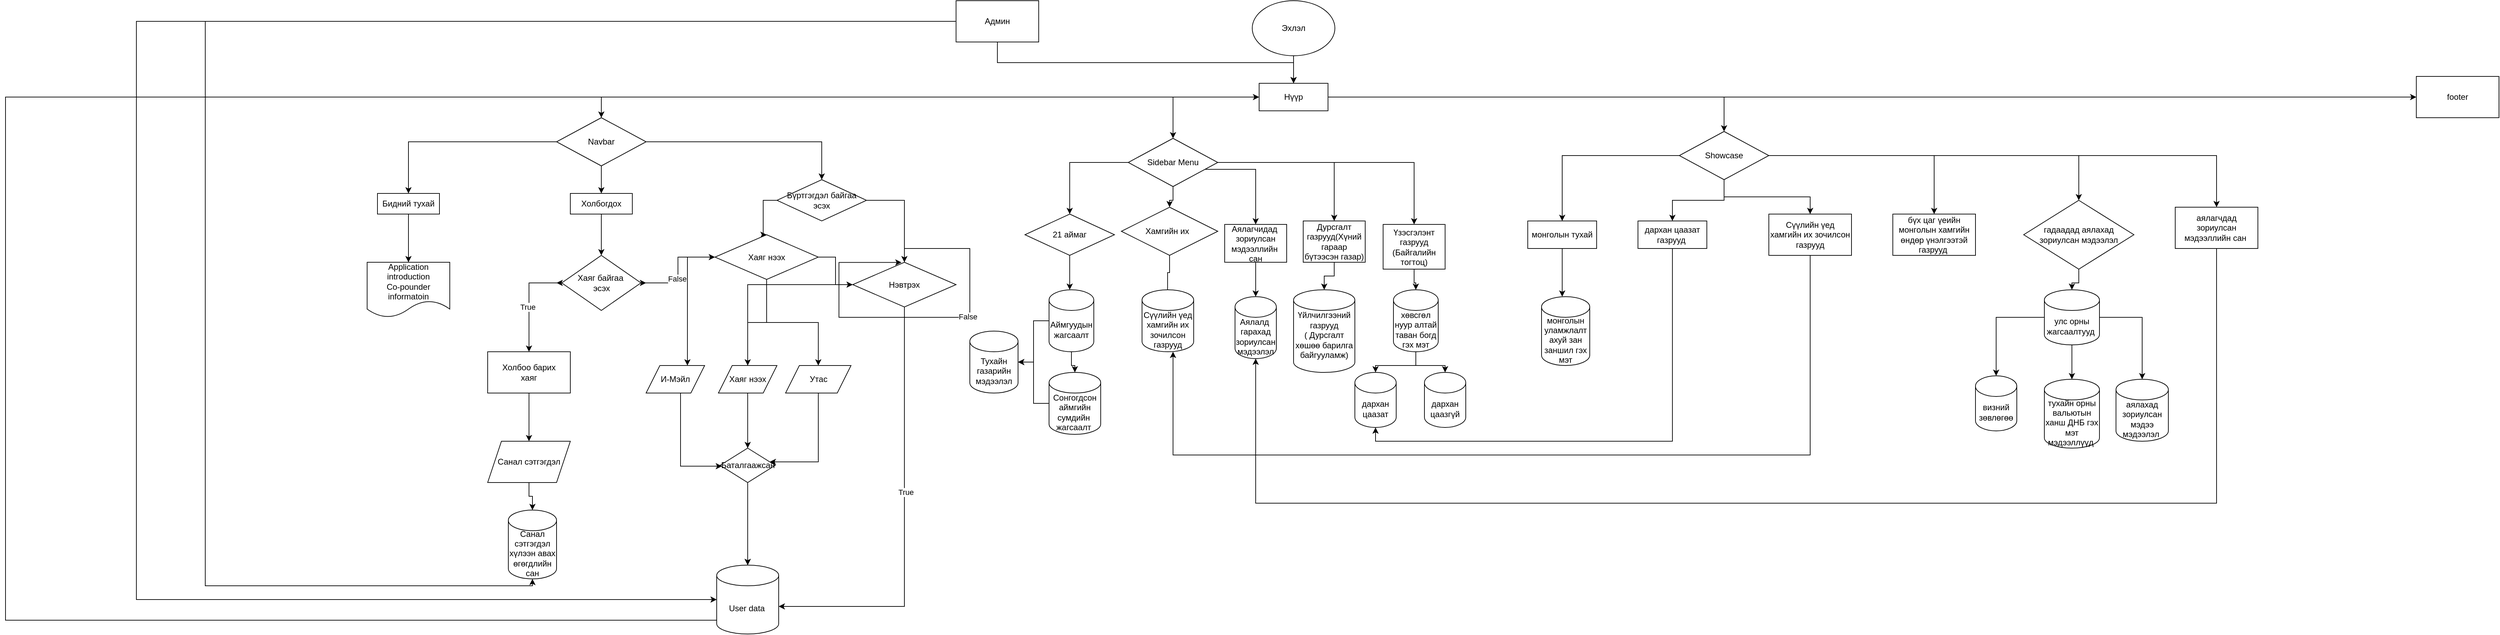 <mxfile version="21.2.9" type="github">
  <diagram id="C5RBs43oDa-KdzZeNtuy" name="Page-1">
    <mxGraphModel dx="7390" dy="3076" grid="1" gridSize="10" guides="1" tooltips="1" connect="1" arrows="1" fold="1" page="1" pageScale="1" pageWidth="827" pageHeight="1169" math="0" shadow="0">
      <root>
        <mxCell id="WIyWlLk6GJQsqaUBKTNV-0" />
        <mxCell id="WIyWlLk6GJQsqaUBKTNV-1" parent="WIyWlLk6GJQsqaUBKTNV-0" />
        <mxCell id="HExbxud2L75M18XRyW7S-3" style="edgeStyle=orthogonalEdgeStyle;rounded=0;orthogonalLoop=1;jettySize=auto;html=1;" edge="1" parent="WIyWlLk6GJQsqaUBKTNV-1" source="HExbxud2L75M18XRyW7S-0">
          <mxGeometry relative="1" as="geometry">
            <mxPoint x="400" y="120" as="targetPoint" />
          </mxGeometry>
        </mxCell>
        <mxCell id="HExbxud2L75M18XRyW7S-0" value="Эхлэл" style="ellipse;whiteSpace=wrap;html=1;" vertex="1" parent="WIyWlLk6GJQsqaUBKTNV-1">
          <mxGeometry x="340" width="120" height="80" as="geometry" />
        </mxCell>
        <mxCell id="HExbxud2L75M18XRyW7S-30" style="edgeStyle=orthogonalEdgeStyle;rounded=0;orthogonalLoop=1;jettySize=auto;html=1;" edge="1" parent="WIyWlLk6GJQsqaUBKTNV-1" source="HExbxud2L75M18XRyW7S-5" target="HExbxud2L75M18XRyW7S-14">
          <mxGeometry relative="1" as="geometry" />
        </mxCell>
        <mxCell id="HExbxud2L75M18XRyW7S-90" style="edgeStyle=orthogonalEdgeStyle;rounded=0;orthogonalLoop=1;jettySize=auto;html=1;" edge="1" parent="WIyWlLk6GJQsqaUBKTNV-1" source="HExbxud2L75M18XRyW7S-5" target="HExbxud2L75M18XRyW7S-36">
          <mxGeometry relative="1" as="geometry" />
        </mxCell>
        <mxCell id="HExbxud2L75M18XRyW7S-92" style="edgeStyle=orthogonalEdgeStyle;rounded=0;orthogonalLoop=1;jettySize=auto;html=1;" edge="1" parent="WIyWlLk6GJQsqaUBKTNV-1" source="HExbxud2L75M18XRyW7S-5" target="HExbxud2L75M18XRyW7S-91">
          <mxGeometry relative="1" as="geometry" />
        </mxCell>
        <mxCell id="HExbxud2L75M18XRyW7S-155" style="edgeStyle=orthogonalEdgeStyle;rounded=0;orthogonalLoop=1;jettySize=auto;html=1;" edge="1" parent="WIyWlLk6GJQsqaUBKTNV-1" source="HExbxud2L75M18XRyW7S-5" target="HExbxud2L75M18XRyW7S-154">
          <mxGeometry relative="1" as="geometry" />
        </mxCell>
        <mxCell id="HExbxud2L75M18XRyW7S-5" value="Нүүр" style="rounded=0;whiteSpace=wrap;html=1;" vertex="1" parent="WIyWlLk6GJQsqaUBKTNV-1">
          <mxGeometry x="350" y="120" width="100" height="40" as="geometry" />
        </mxCell>
        <mxCell id="HExbxud2L75M18XRyW7S-28" style="edgeStyle=orthogonalEdgeStyle;rounded=0;orthogonalLoop=1;jettySize=auto;html=1;entryX=0.5;entryY=0;entryDx=0;entryDy=0;" edge="1" parent="WIyWlLk6GJQsqaUBKTNV-1" source="HExbxud2L75M18XRyW7S-14" target="HExbxud2L75M18XRyW7S-16">
          <mxGeometry relative="1" as="geometry" />
        </mxCell>
        <mxCell id="HExbxud2L75M18XRyW7S-29" style="edgeStyle=orthogonalEdgeStyle;rounded=0;orthogonalLoop=1;jettySize=auto;html=1;entryX=0.5;entryY=0;entryDx=0;entryDy=0;" edge="1" parent="WIyWlLk6GJQsqaUBKTNV-1" source="HExbxud2L75M18XRyW7S-14" target="HExbxud2L75M18XRyW7S-18">
          <mxGeometry relative="1" as="geometry">
            <Array as="points">
              <mxPoint x="-605" y="260" />
              <mxPoint x="-605" y="260" />
            </Array>
          </mxGeometry>
        </mxCell>
        <mxCell id="HExbxud2L75M18XRyW7S-31" style="edgeStyle=orthogonalEdgeStyle;rounded=0;orthogonalLoop=1;jettySize=auto;html=1;" edge="1" parent="WIyWlLk6GJQsqaUBKTNV-1" source="HExbxud2L75M18XRyW7S-14" target="HExbxud2L75M18XRyW7S-164">
          <mxGeometry relative="1" as="geometry">
            <mxPoint x="-290" y="250" as="targetPoint" />
          </mxGeometry>
        </mxCell>
        <mxCell id="HExbxud2L75M18XRyW7S-14" value="Navbar" style="rhombus;whiteSpace=wrap;html=1;" vertex="1" parent="WIyWlLk6GJQsqaUBKTNV-1">
          <mxGeometry x="-670" y="170" width="130" height="70" as="geometry" />
        </mxCell>
        <mxCell id="HExbxud2L75M18XRyW7S-158" style="edgeStyle=orthogonalEdgeStyle;rounded=0;orthogonalLoop=1;jettySize=auto;html=1;" edge="1" parent="WIyWlLk6GJQsqaUBKTNV-1" source="HExbxud2L75M18XRyW7S-16" target="HExbxud2L75M18XRyW7S-157">
          <mxGeometry relative="1" as="geometry" />
        </mxCell>
        <mxCell id="HExbxud2L75M18XRyW7S-16" value="Бидний тухай" style="rounded=0;whiteSpace=wrap;html=1;" vertex="1" parent="WIyWlLk6GJQsqaUBKTNV-1">
          <mxGeometry x="-930" y="280" width="90" height="30" as="geometry" />
        </mxCell>
        <mxCell id="HExbxud2L75M18XRyW7S-134" style="edgeStyle=orthogonalEdgeStyle;rounded=0;orthogonalLoop=1;jettySize=auto;html=1;" edge="1" parent="WIyWlLk6GJQsqaUBKTNV-1" source="HExbxud2L75M18XRyW7S-18" target="HExbxud2L75M18XRyW7S-133">
          <mxGeometry relative="1" as="geometry" />
        </mxCell>
        <mxCell id="HExbxud2L75M18XRyW7S-18" value="Холбогдох" style="rounded=0;whiteSpace=wrap;html=1;" vertex="1" parent="WIyWlLk6GJQsqaUBKTNV-1">
          <mxGeometry x="-650" y="280" width="90" height="30" as="geometry" />
        </mxCell>
        <mxCell id="HExbxud2L75M18XRyW7S-32" style="edgeStyle=orthogonalEdgeStyle;rounded=0;orthogonalLoop=1;jettySize=auto;html=1;" edge="1" parent="WIyWlLk6GJQsqaUBKTNV-1" source="HExbxud2L75M18XRyW7S-36" target="HExbxud2L75M18XRyW7S-49">
          <mxGeometry relative="1" as="geometry">
            <mxPoint x="75.0" y="320" as="targetPoint" />
          </mxGeometry>
        </mxCell>
        <mxCell id="HExbxud2L75M18XRyW7S-33" style="edgeStyle=orthogonalEdgeStyle;rounded=0;orthogonalLoop=1;jettySize=auto;html=1;" edge="1" parent="WIyWlLk6GJQsqaUBKTNV-1" source="HExbxud2L75M18XRyW7S-36" target="HExbxud2L75M18XRyW7S-79">
          <mxGeometry relative="1" as="geometry">
            <mxPoint x="235.0" y="320" as="targetPoint" />
          </mxGeometry>
        </mxCell>
        <mxCell id="HExbxud2L75M18XRyW7S-34" style="edgeStyle=orthogonalEdgeStyle;rounded=0;orthogonalLoop=1;jettySize=auto;html=1;entryX=0.5;entryY=0;entryDx=0;entryDy=0;" edge="1" parent="WIyWlLk6GJQsqaUBKTNV-1" source="HExbxud2L75M18XRyW7S-36" target="HExbxud2L75M18XRyW7S-39">
          <mxGeometry relative="1" as="geometry">
            <Array as="points">
              <mxPoint x="345" y="245" />
            </Array>
          </mxGeometry>
        </mxCell>
        <mxCell id="HExbxud2L75M18XRyW7S-35" style="edgeStyle=orthogonalEdgeStyle;rounded=0;orthogonalLoop=1;jettySize=auto;html=1;" edge="1" parent="WIyWlLk6GJQsqaUBKTNV-1" source="HExbxud2L75M18XRyW7S-36" target="HExbxud2L75M18XRyW7S-40">
          <mxGeometry relative="1" as="geometry" />
        </mxCell>
        <mxCell id="HExbxud2L75M18XRyW7S-42" style="edgeStyle=orthogonalEdgeStyle;rounded=0;orthogonalLoop=1;jettySize=auto;html=1;" edge="1" parent="WIyWlLk6GJQsqaUBKTNV-1" source="HExbxud2L75M18XRyW7S-36" target="HExbxud2L75M18XRyW7S-41">
          <mxGeometry relative="1" as="geometry" />
        </mxCell>
        <mxCell id="HExbxud2L75M18XRyW7S-36" value="Sidebar Menu" style="rhombus;whiteSpace=wrap;html=1;" vertex="1" parent="WIyWlLk6GJQsqaUBKTNV-1">
          <mxGeometry x="160" y="200" width="130" height="70" as="geometry" />
        </mxCell>
        <mxCell id="HExbxud2L75M18XRyW7S-84" style="edgeStyle=orthogonalEdgeStyle;rounded=0;orthogonalLoop=1;jettySize=auto;html=1;" edge="1" parent="WIyWlLk6GJQsqaUBKTNV-1" source="HExbxud2L75M18XRyW7S-39" target="HExbxud2L75M18XRyW7S-83">
          <mxGeometry relative="1" as="geometry" />
        </mxCell>
        <mxCell id="HExbxud2L75M18XRyW7S-39" value="Аялагчидад&amp;nbsp;&lt;br&gt;зориулсан&lt;br&gt;мэдээллийн&amp;nbsp;&lt;br&gt;сан" style="rounded=0;whiteSpace=wrap;html=1;" vertex="1" parent="WIyWlLk6GJQsqaUBKTNV-1">
          <mxGeometry x="300" y="325" width="90" height="55" as="geometry" />
        </mxCell>
        <mxCell id="HExbxud2L75M18XRyW7S-87" style="edgeStyle=orthogonalEdgeStyle;rounded=0;orthogonalLoop=1;jettySize=auto;html=1;" edge="1" parent="WIyWlLk6GJQsqaUBKTNV-1" source="HExbxud2L75M18XRyW7S-40" target="HExbxud2L75M18XRyW7S-86">
          <mxGeometry relative="1" as="geometry" />
        </mxCell>
        <mxCell id="HExbxud2L75M18XRyW7S-40" value="Дурсгалт газрууд(Хүний гараар бүтээсэн газар)" style="rounded=0;whiteSpace=wrap;html=1;" vertex="1" parent="WIyWlLk6GJQsqaUBKTNV-1">
          <mxGeometry x="414" y="320" width="90" height="60" as="geometry" />
        </mxCell>
        <mxCell id="HExbxud2L75M18XRyW7S-89" style="edgeStyle=orthogonalEdgeStyle;rounded=0;orthogonalLoop=1;jettySize=auto;html=1;" edge="1" parent="WIyWlLk6GJQsqaUBKTNV-1" source="HExbxud2L75M18XRyW7S-41" target="HExbxud2L75M18XRyW7S-88">
          <mxGeometry relative="1" as="geometry" />
        </mxCell>
        <mxCell id="HExbxud2L75M18XRyW7S-41" value="Үзэсгэлэнт газрууд (Байгалийн тогтоц)" style="rounded=0;whiteSpace=wrap;html=1;" vertex="1" parent="WIyWlLk6GJQsqaUBKTNV-1">
          <mxGeometry x="530" y="325" width="90" height="65" as="geometry" />
        </mxCell>
        <mxCell id="HExbxud2L75M18XRyW7S-72" style="edgeStyle=orthogonalEdgeStyle;rounded=0;orthogonalLoop=1;jettySize=auto;html=1;" edge="1" parent="WIyWlLk6GJQsqaUBKTNV-1" source="HExbxud2L75M18XRyW7S-49" target="HExbxud2L75M18XRyW7S-70">
          <mxGeometry relative="1" as="geometry">
            <Array as="points">
              <mxPoint x="75" y="400" />
              <mxPoint x="75" y="400" />
            </Array>
          </mxGeometry>
        </mxCell>
        <mxCell id="HExbxud2L75M18XRyW7S-49" value="21 аймаг" style="rhombus;whiteSpace=wrap;html=1;" vertex="1" parent="WIyWlLk6GJQsqaUBKTNV-1">
          <mxGeometry x="10" y="310" width="130" height="60" as="geometry" />
        </mxCell>
        <mxCell id="HExbxud2L75M18XRyW7S-75" style="edgeStyle=orthogonalEdgeStyle;rounded=0;orthogonalLoop=1;jettySize=auto;html=1;" edge="1" parent="WIyWlLk6GJQsqaUBKTNV-1" source="HExbxud2L75M18XRyW7S-70" target="HExbxud2L75M18XRyW7S-74">
          <mxGeometry relative="1" as="geometry" />
        </mxCell>
        <mxCell id="HExbxud2L75M18XRyW7S-78" style="edgeStyle=orthogonalEdgeStyle;rounded=0;orthogonalLoop=1;jettySize=auto;html=1;" edge="1" parent="WIyWlLk6GJQsqaUBKTNV-1" source="HExbxud2L75M18XRyW7S-70" target="HExbxud2L75M18XRyW7S-76">
          <mxGeometry relative="1" as="geometry" />
        </mxCell>
        <mxCell id="HExbxud2L75M18XRyW7S-70" value="Аймгуудын&lt;br&gt;жагсаалт" style="shape=cylinder3;whiteSpace=wrap;html=1;boundedLbl=1;backgroundOutline=1;size=15;" vertex="1" parent="WIyWlLk6GJQsqaUBKTNV-1">
          <mxGeometry x="45" y="420" width="65" height="90" as="geometry" />
        </mxCell>
        <mxCell id="HExbxud2L75M18XRyW7S-77" style="edgeStyle=orthogonalEdgeStyle;rounded=0;orthogonalLoop=1;jettySize=auto;html=1;" edge="1" parent="WIyWlLk6GJQsqaUBKTNV-1" source="HExbxud2L75M18XRyW7S-74" target="HExbxud2L75M18XRyW7S-76">
          <mxGeometry relative="1" as="geometry" />
        </mxCell>
        <mxCell id="HExbxud2L75M18XRyW7S-74" value="Сонгогдсон аймгийн сумдийн&amp;nbsp;&lt;br&gt;жагсаалт&amp;nbsp;" style="shape=cylinder3;whiteSpace=wrap;html=1;boundedLbl=1;backgroundOutline=1;size=15;" vertex="1" parent="WIyWlLk6GJQsqaUBKTNV-1">
          <mxGeometry x="45" y="540" width="75" height="90" as="geometry" />
        </mxCell>
        <mxCell id="HExbxud2L75M18XRyW7S-76" value="Тухайн газарийн мэдээлэл" style="shape=cylinder3;whiteSpace=wrap;html=1;boundedLbl=1;backgroundOutline=1;size=15;" vertex="1" parent="WIyWlLk6GJQsqaUBKTNV-1">
          <mxGeometry x="-70" y="480" width="70" height="90" as="geometry" />
        </mxCell>
        <mxCell id="HExbxud2L75M18XRyW7S-82" style="edgeStyle=orthogonalEdgeStyle;rounded=0;orthogonalLoop=1;jettySize=auto;html=1;entryX=0.494;entryY=0.371;entryDx=0;entryDy=0;entryPerimeter=0;" edge="1" parent="WIyWlLk6GJQsqaUBKTNV-1" source="HExbxud2L75M18XRyW7S-79" target="HExbxud2L75M18XRyW7S-80">
          <mxGeometry relative="1" as="geometry" />
        </mxCell>
        <mxCell id="HExbxud2L75M18XRyW7S-79" value="Хамгийн их&amp;nbsp;&amp;nbsp;" style="rhombus;whiteSpace=wrap;html=1;" vertex="1" parent="WIyWlLk6GJQsqaUBKTNV-1">
          <mxGeometry x="150" y="300" width="140" height="70" as="geometry" />
        </mxCell>
        <mxCell id="HExbxud2L75M18XRyW7S-80" value="Сүүлийн үед хамгийн их зочилсон газрууд" style="shape=cylinder3;whiteSpace=wrap;html=1;boundedLbl=1;backgroundOutline=1;size=15;" vertex="1" parent="WIyWlLk6GJQsqaUBKTNV-1">
          <mxGeometry x="180" y="420" width="75" height="90" as="geometry" />
        </mxCell>
        <mxCell id="HExbxud2L75M18XRyW7S-83" value="Аялалд&amp;nbsp;&lt;br&gt;гарахад&lt;br&gt;зориулсан&lt;br&gt;мэдээлэл" style="shape=cylinder3;whiteSpace=wrap;html=1;boundedLbl=1;backgroundOutline=1;size=15;" vertex="1" parent="WIyWlLk6GJQsqaUBKTNV-1">
          <mxGeometry x="315" y="430" width="60" height="90" as="geometry" />
        </mxCell>
        <mxCell id="HExbxud2L75M18XRyW7S-86" value="Үйлчилгээний&lt;br&gt;газрууд&lt;br&gt;( Дурсгалт хөшөө барилга&lt;br&gt;байгууламж)&lt;br&gt;&lt;br&gt;" style="shape=cylinder3;whiteSpace=wrap;html=1;boundedLbl=1;backgroundOutline=1;size=15;" vertex="1" parent="WIyWlLk6GJQsqaUBKTNV-1">
          <mxGeometry x="400" y="420" width="89" height="120" as="geometry" />
        </mxCell>
        <mxCell id="HExbxud2L75M18XRyW7S-104" style="edgeStyle=orthogonalEdgeStyle;rounded=0;orthogonalLoop=1;jettySize=auto;html=1;" edge="1" parent="WIyWlLk6GJQsqaUBKTNV-1" source="HExbxud2L75M18XRyW7S-88" target="HExbxud2L75M18XRyW7S-102">
          <mxGeometry relative="1" as="geometry">
            <Array as="points">
              <mxPoint x="577" y="530" />
              <mxPoint x="519" y="530" />
            </Array>
          </mxGeometry>
        </mxCell>
        <mxCell id="HExbxud2L75M18XRyW7S-105" style="edgeStyle=orthogonalEdgeStyle;rounded=0;orthogonalLoop=1;jettySize=auto;html=1;" edge="1" parent="WIyWlLk6GJQsqaUBKTNV-1" source="HExbxud2L75M18XRyW7S-88" target="HExbxud2L75M18XRyW7S-103">
          <mxGeometry relative="1" as="geometry" />
        </mxCell>
        <mxCell id="HExbxud2L75M18XRyW7S-88" value="хөвсгөл нуур алтай таван богд гэх мэт" style="shape=cylinder3;whiteSpace=wrap;html=1;boundedLbl=1;backgroundOutline=1;size=15;" vertex="1" parent="WIyWlLk6GJQsqaUBKTNV-1">
          <mxGeometry x="545" y="420" width="65" height="90" as="geometry" />
        </mxCell>
        <mxCell id="HExbxud2L75M18XRyW7S-96" style="edgeStyle=orthogonalEdgeStyle;rounded=0;orthogonalLoop=1;jettySize=auto;html=1;" edge="1" parent="WIyWlLk6GJQsqaUBKTNV-1" source="HExbxud2L75M18XRyW7S-91" target="HExbxud2L75M18XRyW7S-93">
          <mxGeometry relative="1" as="geometry" />
        </mxCell>
        <mxCell id="HExbxud2L75M18XRyW7S-98" style="edgeStyle=orthogonalEdgeStyle;rounded=0;orthogonalLoop=1;jettySize=auto;html=1;" edge="1" parent="WIyWlLk6GJQsqaUBKTNV-1" source="HExbxud2L75M18XRyW7S-91" target="HExbxud2L75M18XRyW7S-97">
          <mxGeometry relative="1" as="geometry" />
        </mxCell>
        <mxCell id="HExbxud2L75M18XRyW7S-108" style="edgeStyle=orthogonalEdgeStyle;rounded=0;orthogonalLoop=1;jettySize=auto;html=1;" edge="1" parent="WIyWlLk6GJQsqaUBKTNV-1" source="HExbxud2L75M18XRyW7S-91" target="HExbxud2L75M18XRyW7S-107">
          <mxGeometry relative="1" as="geometry" />
        </mxCell>
        <mxCell id="HExbxud2L75M18XRyW7S-111" style="edgeStyle=orthogonalEdgeStyle;rounded=0;orthogonalLoop=1;jettySize=auto;html=1;" edge="1" parent="WIyWlLk6GJQsqaUBKTNV-1" source="HExbxud2L75M18XRyW7S-91" target="HExbxud2L75M18XRyW7S-110">
          <mxGeometry relative="1" as="geometry" />
        </mxCell>
        <mxCell id="HExbxud2L75M18XRyW7S-114" style="edgeStyle=orthogonalEdgeStyle;rounded=0;orthogonalLoop=1;jettySize=auto;html=1;" edge="1" parent="WIyWlLk6GJQsqaUBKTNV-1" source="HExbxud2L75M18XRyW7S-91" target="HExbxud2L75M18XRyW7S-113">
          <mxGeometry relative="1" as="geometry" />
        </mxCell>
        <mxCell id="HExbxud2L75M18XRyW7S-127" style="edgeStyle=orthogonalEdgeStyle;rounded=0;orthogonalLoop=1;jettySize=auto;html=1;entryX=0.5;entryY=0;entryDx=0;entryDy=0;" edge="1" parent="WIyWlLk6GJQsqaUBKTNV-1" source="HExbxud2L75M18XRyW7S-91" target="HExbxud2L75M18XRyW7S-126">
          <mxGeometry relative="1" as="geometry" />
        </mxCell>
        <mxCell id="HExbxud2L75M18XRyW7S-91" value="Showcase" style="rhombus;whiteSpace=wrap;html=1;" vertex="1" parent="WIyWlLk6GJQsqaUBKTNV-1">
          <mxGeometry x="960" y="190" width="130" height="70" as="geometry" />
        </mxCell>
        <mxCell id="HExbxud2L75M18XRyW7S-95" style="edgeStyle=orthogonalEdgeStyle;rounded=0;orthogonalLoop=1;jettySize=auto;html=1;" edge="1" parent="WIyWlLk6GJQsqaUBKTNV-1" source="HExbxud2L75M18XRyW7S-93" target="HExbxud2L75M18XRyW7S-94">
          <mxGeometry relative="1" as="geometry">
            <Array as="points">
              <mxPoint x="790" y="410" />
              <mxPoint x="790" y="410" />
            </Array>
          </mxGeometry>
        </mxCell>
        <mxCell id="HExbxud2L75M18XRyW7S-93" value="монголын тухай" style="rounded=0;whiteSpace=wrap;html=1;" vertex="1" parent="WIyWlLk6GJQsqaUBKTNV-1">
          <mxGeometry x="740" y="320" width="100" height="40" as="geometry" />
        </mxCell>
        <mxCell id="HExbxud2L75M18XRyW7S-94" value="монголын уламжлалт ахуй зан заншил гэх мэт" style="shape=cylinder3;whiteSpace=wrap;html=1;boundedLbl=1;backgroundOutline=1;size=15;" vertex="1" parent="WIyWlLk6GJQsqaUBKTNV-1">
          <mxGeometry x="760" y="430" width="70" height="100" as="geometry" />
        </mxCell>
        <mxCell id="HExbxud2L75M18XRyW7S-106" style="edgeStyle=orthogonalEdgeStyle;rounded=0;orthogonalLoop=1;jettySize=auto;html=1;" edge="1" parent="WIyWlLk6GJQsqaUBKTNV-1" source="HExbxud2L75M18XRyW7S-97" target="HExbxud2L75M18XRyW7S-102">
          <mxGeometry relative="1" as="geometry">
            <Array as="points">
              <mxPoint x="950" y="640" />
              <mxPoint x="519" y="640" />
            </Array>
          </mxGeometry>
        </mxCell>
        <mxCell id="HExbxud2L75M18XRyW7S-97" value="дархан цаазат газрууд&amp;nbsp;" style="rounded=0;whiteSpace=wrap;html=1;" vertex="1" parent="WIyWlLk6GJQsqaUBKTNV-1">
          <mxGeometry x="900" y="320" width="100" height="40" as="geometry" />
        </mxCell>
        <mxCell id="HExbxud2L75M18XRyW7S-102" value="дархан цаазат" style="shape=cylinder3;whiteSpace=wrap;html=1;boundedLbl=1;backgroundOutline=1;size=15;" vertex="1" parent="WIyWlLk6GJQsqaUBKTNV-1">
          <mxGeometry x="489" y="540" width="60" height="80" as="geometry" />
        </mxCell>
        <mxCell id="HExbxud2L75M18XRyW7S-103" value="дархан цаазгүй" style="shape=cylinder3;whiteSpace=wrap;html=1;boundedLbl=1;backgroundOutline=1;size=15;" vertex="1" parent="WIyWlLk6GJQsqaUBKTNV-1">
          <mxGeometry x="590" y="540" width="60" height="80" as="geometry" />
        </mxCell>
        <mxCell id="HExbxud2L75M18XRyW7S-109" style="edgeStyle=orthogonalEdgeStyle;rounded=0;orthogonalLoop=1;jettySize=auto;html=1;" edge="1" parent="WIyWlLk6GJQsqaUBKTNV-1" source="HExbxud2L75M18XRyW7S-107" target="HExbxud2L75M18XRyW7S-80">
          <mxGeometry relative="1" as="geometry">
            <Array as="points">
              <mxPoint x="1150" y="660" />
              <mxPoint x="225" y="660" />
            </Array>
          </mxGeometry>
        </mxCell>
        <mxCell id="HExbxud2L75M18XRyW7S-107" value="Сүүлийн үед хамгийн их зочилсон газрууд" style="rounded=0;whiteSpace=wrap;html=1;" vertex="1" parent="WIyWlLk6GJQsqaUBKTNV-1">
          <mxGeometry x="1090" y="310" width="120" height="60" as="geometry" />
        </mxCell>
        <mxCell id="HExbxud2L75M18XRyW7S-110" value="бүх цаг үеийн монголын хамгийн өндөр үнэлгээтэй газрууд&amp;nbsp;" style="rounded=0;whiteSpace=wrap;html=1;" vertex="1" parent="WIyWlLk6GJQsqaUBKTNV-1">
          <mxGeometry x="1270" y="310" width="120" height="60" as="geometry" />
        </mxCell>
        <mxCell id="HExbxud2L75M18XRyW7S-120" style="edgeStyle=orthogonalEdgeStyle;rounded=0;orthogonalLoop=1;jettySize=auto;html=1;" edge="1" parent="WIyWlLk6GJQsqaUBKTNV-1" source="HExbxud2L75M18XRyW7S-113" target="HExbxud2L75M18XRyW7S-119">
          <mxGeometry relative="1" as="geometry" />
        </mxCell>
        <mxCell id="HExbxud2L75M18XRyW7S-113" value="гадаадад аялахад зориулсан мэдээлэл" style="rhombus;whiteSpace=wrap;html=1;" vertex="1" parent="WIyWlLk6GJQsqaUBKTNV-1">
          <mxGeometry x="1460" y="290" width="160" height="100" as="geometry" />
        </mxCell>
        <mxCell id="HExbxud2L75M18XRyW7S-115" value="визний зөвлөгөө" style="shape=cylinder3;whiteSpace=wrap;html=1;boundedLbl=1;backgroundOutline=1;size=15;" vertex="1" parent="WIyWlLk6GJQsqaUBKTNV-1">
          <mxGeometry x="1390" y="545" width="60" height="80" as="geometry" />
        </mxCell>
        <mxCell id="HExbxud2L75M18XRyW7S-116" value="тухайн орны вальютын ханш ДНБ гэх мэт мэдээллүүд&amp;nbsp;" style="shape=cylinder3;whiteSpace=wrap;html=1;boundedLbl=1;backgroundOutline=1;size=15;" vertex="1" parent="WIyWlLk6GJQsqaUBKTNV-1">
          <mxGeometry x="1490" y="550" width="80" height="100" as="geometry" />
        </mxCell>
        <mxCell id="HExbxud2L75M18XRyW7S-121" style="edgeStyle=orthogonalEdgeStyle;rounded=0;orthogonalLoop=1;jettySize=auto;html=1;" edge="1" parent="WIyWlLk6GJQsqaUBKTNV-1" source="HExbxud2L75M18XRyW7S-119" target="HExbxud2L75M18XRyW7S-115">
          <mxGeometry relative="1" as="geometry" />
        </mxCell>
        <mxCell id="HExbxud2L75M18XRyW7S-122" style="edgeStyle=orthogonalEdgeStyle;rounded=0;orthogonalLoop=1;jettySize=auto;html=1;" edge="1" parent="WIyWlLk6GJQsqaUBKTNV-1" source="HExbxud2L75M18XRyW7S-119" target="HExbxud2L75M18XRyW7S-116">
          <mxGeometry relative="1" as="geometry" />
        </mxCell>
        <mxCell id="HExbxud2L75M18XRyW7S-124" style="edgeStyle=orthogonalEdgeStyle;rounded=0;orthogonalLoop=1;jettySize=auto;html=1;" edge="1" parent="WIyWlLk6GJQsqaUBKTNV-1" source="HExbxud2L75M18XRyW7S-119" target="HExbxud2L75M18XRyW7S-123">
          <mxGeometry relative="1" as="geometry" />
        </mxCell>
        <mxCell id="HExbxud2L75M18XRyW7S-119" value="улс орны жагсаалтууд&amp;nbsp;" style="shape=cylinder3;whiteSpace=wrap;html=1;boundedLbl=1;backgroundOutline=1;size=15;" vertex="1" parent="WIyWlLk6GJQsqaUBKTNV-1">
          <mxGeometry x="1490" y="420" width="80" height="80" as="geometry" />
        </mxCell>
        <mxCell id="HExbxud2L75M18XRyW7S-123" value="аялахад зориулсан мэдээ мэдээлэл&amp;nbsp;" style="shape=cylinder3;whiteSpace=wrap;html=1;boundedLbl=1;backgroundOutline=1;size=15;" vertex="1" parent="WIyWlLk6GJQsqaUBKTNV-1">
          <mxGeometry x="1594" y="550" width="76" height="90" as="geometry" />
        </mxCell>
        <mxCell id="HExbxud2L75M18XRyW7S-128" style="edgeStyle=orthogonalEdgeStyle;rounded=0;orthogonalLoop=1;jettySize=auto;html=1;entryX=0.5;entryY=1;entryDx=0;entryDy=0;entryPerimeter=0;" edge="1" parent="WIyWlLk6GJQsqaUBKTNV-1" source="HExbxud2L75M18XRyW7S-126" target="HExbxud2L75M18XRyW7S-83">
          <mxGeometry relative="1" as="geometry">
            <Array as="points">
              <mxPoint x="1740" y="730" />
              <mxPoint x="345" y="730" />
            </Array>
          </mxGeometry>
        </mxCell>
        <mxCell id="HExbxud2L75M18XRyW7S-126" value="аялагчдад зориулсан мэдээллийн сан&amp;nbsp;" style="rounded=0;whiteSpace=wrap;html=1;" vertex="1" parent="WIyWlLk6GJQsqaUBKTNV-1">
          <mxGeometry x="1680" y="300" width="120" height="60" as="geometry" />
        </mxCell>
        <mxCell id="HExbxud2L75M18XRyW7S-146" style="edgeStyle=orthogonalEdgeStyle;rounded=0;orthogonalLoop=1;jettySize=auto;html=1;entryX=0;entryY=0.5;entryDx=0;entryDy=0;" edge="1" parent="WIyWlLk6GJQsqaUBKTNV-1" source="HExbxud2L75M18XRyW7S-163" target="HExbxud2L75M18XRyW7S-144">
          <mxGeometry relative="1" as="geometry" />
        </mxCell>
        <mxCell id="HExbxud2L75M18XRyW7S-148" style="edgeStyle=orthogonalEdgeStyle;rounded=0;orthogonalLoop=1;jettySize=auto;html=1;" edge="1" parent="WIyWlLk6GJQsqaUBKTNV-1" source="HExbxud2L75M18XRyW7S-133" target="HExbxud2L75M18XRyW7S-150">
          <mxGeometry relative="1" as="geometry">
            <Array as="points">
              <mxPoint x="-710" y="410" />
              <mxPoint x="-710" y="570" />
            </Array>
          </mxGeometry>
        </mxCell>
        <mxCell id="HExbxud2L75M18XRyW7S-149" value="True" style="edgeLabel;html=1;align=center;verticalAlign=middle;resizable=0;points=[];" vertex="1" connectable="0" parent="HExbxud2L75M18XRyW7S-148">
          <mxGeometry x="0.116" y="-2" relative="1" as="geometry">
            <mxPoint as="offset" />
          </mxGeometry>
        </mxCell>
        <mxCell id="HExbxud2L75M18XRyW7S-206" style="edgeStyle=orthogonalEdgeStyle;rounded=0;orthogonalLoop=1;jettySize=auto;html=1;exitX=0;exitY=0.5;exitDx=0;exitDy=0;" edge="1" parent="WIyWlLk6GJQsqaUBKTNV-1" source="HExbxud2L75M18XRyW7S-133">
          <mxGeometry relative="1" as="geometry">
            <mxPoint x="-670" y="410" as="targetPoint" />
          </mxGeometry>
        </mxCell>
        <mxCell id="HExbxud2L75M18XRyW7S-207" style="edgeStyle=orthogonalEdgeStyle;rounded=0;orthogonalLoop=1;jettySize=auto;html=1;exitX=1;exitY=0.5;exitDx=0;exitDy=0;" edge="1" parent="WIyWlLk6GJQsqaUBKTNV-1" source="HExbxud2L75M18XRyW7S-133">
          <mxGeometry relative="1" as="geometry">
            <mxPoint x="-540" y="410" as="targetPoint" />
          </mxGeometry>
        </mxCell>
        <mxCell id="HExbxud2L75M18XRyW7S-133" value="Хаяг байгаа&amp;nbsp;&lt;br&gt;эсэх" style="rhombus;whiteSpace=wrap;html=1;" vertex="1" parent="WIyWlLk6GJQsqaUBKTNV-1">
          <mxGeometry x="-662.5" y="370" width="115" height="80" as="geometry" />
        </mxCell>
        <mxCell id="HExbxud2L75M18XRyW7S-191" style="edgeStyle=orthogonalEdgeStyle;rounded=0;orthogonalLoop=1;jettySize=auto;html=1;" edge="1" parent="WIyWlLk6GJQsqaUBKTNV-1" source="HExbxud2L75M18XRyW7S-144" target="HExbxud2L75M18XRyW7S-160">
          <mxGeometry relative="1" as="geometry">
            <mxPoint x="-165" y="910" as="targetPoint" />
          </mxGeometry>
        </mxCell>
        <mxCell id="HExbxud2L75M18XRyW7S-202" style="edgeStyle=orthogonalEdgeStyle;rounded=0;orthogonalLoop=1;jettySize=auto;html=1;" edge="1" parent="WIyWlLk6GJQsqaUBKTNV-1" source="HExbxud2L75M18XRyW7S-144" target="HExbxud2L75M18XRyW7S-160">
          <mxGeometry relative="1" as="geometry">
            <mxPoint x="-230" y="900" as="targetPoint" />
            <Array as="points">
              <mxPoint x="-165" y="880" />
            </Array>
          </mxGeometry>
        </mxCell>
        <mxCell id="HExbxud2L75M18XRyW7S-203" value="True" style="edgeLabel;html=1;align=center;verticalAlign=middle;resizable=0;points=[];" vertex="1" connectable="0" parent="HExbxud2L75M18XRyW7S-202">
          <mxGeometry x="-0.128" y="2" relative="1" as="geometry">
            <mxPoint as="offset" />
          </mxGeometry>
        </mxCell>
        <mxCell id="HExbxud2L75M18XRyW7S-144" value="Нэвтрэх" style="rhombus;whiteSpace=wrap;html=1;" vertex="1" parent="WIyWlLk6GJQsqaUBKTNV-1">
          <mxGeometry x="-240" y="380" width="150" height="65" as="geometry" />
        </mxCell>
        <mxCell id="HExbxud2L75M18XRyW7S-153" style="edgeStyle=orthogonalEdgeStyle;rounded=0;orthogonalLoop=1;jettySize=auto;html=1;" edge="1" parent="WIyWlLk6GJQsqaUBKTNV-1" source="HExbxud2L75M18XRyW7S-145" target="HExbxud2L75M18XRyW7S-152">
          <mxGeometry relative="1" as="geometry" />
        </mxCell>
        <mxCell id="HExbxud2L75M18XRyW7S-145" value="Санал сэтгэгдэл" style="shape=parallelogram;perimeter=parallelogramPerimeter;whiteSpace=wrap;html=1;fixedSize=1;" vertex="1" parent="WIyWlLk6GJQsqaUBKTNV-1">
          <mxGeometry x="-770" y="640" width="120" height="60" as="geometry" />
        </mxCell>
        <mxCell id="HExbxud2L75M18XRyW7S-151" style="edgeStyle=orthogonalEdgeStyle;rounded=0;orthogonalLoop=1;jettySize=auto;html=1;" edge="1" parent="WIyWlLk6GJQsqaUBKTNV-1" source="HExbxud2L75M18XRyW7S-150" target="HExbxud2L75M18XRyW7S-145">
          <mxGeometry relative="1" as="geometry" />
        </mxCell>
        <mxCell id="HExbxud2L75M18XRyW7S-150" value="Холбоо барих&lt;br&gt;хаяг" style="rounded=0;whiteSpace=wrap;html=1;" vertex="1" parent="WIyWlLk6GJQsqaUBKTNV-1">
          <mxGeometry x="-770" y="510" width="120" height="60" as="geometry" />
        </mxCell>
        <mxCell id="HExbxud2L75M18XRyW7S-152" value="Санал сэтгэгдэл хүлээн авах өгөгдлийн сан" style="shape=cylinder3;whiteSpace=wrap;html=1;boundedLbl=1;backgroundOutline=1;size=15;" vertex="1" parent="WIyWlLk6GJQsqaUBKTNV-1">
          <mxGeometry x="-740" y="740" width="70" height="100" as="geometry" />
        </mxCell>
        <mxCell id="HExbxud2L75M18XRyW7S-154" value="footer" style="rounded=0;whiteSpace=wrap;html=1;" vertex="1" parent="WIyWlLk6GJQsqaUBKTNV-1">
          <mxGeometry x="2030" y="110" width="120" height="60" as="geometry" />
        </mxCell>
        <mxCell id="HExbxud2L75M18XRyW7S-157" value="Application introduction&lt;br&gt;Co-pounder informatoin" style="shape=document;whiteSpace=wrap;html=1;boundedLbl=1;" vertex="1" parent="WIyWlLk6GJQsqaUBKTNV-1">
          <mxGeometry x="-945" y="380" width="120" height="80" as="geometry" />
        </mxCell>
        <mxCell id="HExbxud2L75M18XRyW7S-200" style="edgeStyle=orthogonalEdgeStyle;rounded=0;orthogonalLoop=1;jettySize=auto;html=1;" edge="1" parent="WIyWlLk6GJQsqaUBKTNV-1" source="HExbxud2L75M18XRyW7S-159" target="HExbxud2L75M18XRyW7S-5">
          <mxGeometry relative="1" as="geometry">
            <Array as="points">
              <mxPoint x="-30" y="90" />
              <mxPoint x="400" y="90" />
            </Array>
          </mxGeometry>
        </mxCell>
        <mxCell id="HExbxud2L75M18XRyW7S-201" style="edgeStyle=orthogonalEdgeStyle;rounded=0;orthogonalLoop=1;jettySize=auto;html=1;" edge="1" parent="WIyWlLk6GJQsqaUBKTNV-1" source="HExbxud2L75M18XRyW7S-159" target="HExbxud2L75M18XRyW7S-160">
          <mxGeometry relative="1" as="geometry">
            <mxPoint x="-1490" y="970" as="targetPoint" />
            <Array as="points">
              <mxPoint x="-1280" y="30" />
              <mxPoint x="-1280" y="870" />
            </Array>
          </mxGeometry>
        </mxCell>
        <mxCell id="HExbxud2L75M18XRyW7S-205" style="edgeStyle=orthogonalEdgeStyle;rounded=0;orthogonalLoop=1;jettySize=auto;html=1;entryX=0.5;entryY=1;entryDx=0;entryDy=0;entryPerimeter=0;" edge="1" parent="WIyWlLk6GJQsqaUBKTNV-1" source="HExbxud2L75M18XRyW7S-159" target="HExbxud2L75M18XRyW7S-152">
          <mxGeometry relative="1" as="geometry">
            <Array as="points">
              <mxPoint x="-1180" y="30" />
              <mxPoint x="-1180" y="850" />
              <mxPoint x="-705" y="850" />
            </Array>
          </mxGeometry>
        </mxCell>
        <mxCell id="HExbxud2L75M18XRyW7S-159" value="Админ" style="rounded=0;whiteSpace=wrap;html=1;" vertex="1" parent="WIyWlLk6GJQsqaUBKTNV-1">
          <mxGeometry x="-90" width="120" height="60" as="geometry" />
        </mxCell>
        <mxCell id="HExbxud2L75M18XRyW7S-204" style="edgeStyle=orthogonalEdgeStyle;rounded=0;orthogonalLoop=1;jettySize=auto;html=1;" edge="1" parent="WIyWlLk6GJQsqaUBKTNV-1" source="HExbxud2L75M18XRyW7S-160" target="HExbxud2L75M18XRyW7S-5">
          <mxGeometry relative="1" as="geometry">
            <Array as="points">
              <mxPoint x="-1470" y="900" />
              <mxPoint x="-1470" y="140" />
            </Array>
          </mxGeometry>
        </mxCell>
        <mxCell id="HExbxud2L75M18XRyW7S-160" value="User data&amp;nbsp;" style="shape=cylinder3;whiteSpace=wrap;html=1;boundedLbl=1;backgroundOutline=1;size=15;" vertex="1" parent="WIyWlLk6GJQsqaUBKTNV-1">
          <mxGeometry x="-437.5" y="820" width="90" height="100" as="geometry" />
        </mxCell>
        <mxCell id="HExbxud2L75M18XRyW7S-165" style="edgeStyle=orthogonalEdgeStyle;rounded=0;orthogonalLoop=1;jettySize=auto;html=1;exitX=1;exitY=0.5;exitDx=0;exitDy=0;" edge="1" parent="WIyWlLk6GJQsqaUBKTNV-1" source="HExbxud2L75M18XRyW7S-164" target="HExbxud2L75M18XRyW7S-144">
          <mxGeometry relative="1" as="geometry" />
        </mxCell>
        <mxCell id="HExbxud2L75M18XRyW7S-166" style="edgeStyle=orthogonalEdgeStyle;rounded=0;orthogonalLoop=1;jettySize=auto;html=1;exitX=0;exitY=0.5;exitDx=0;exitDy=0;" edge="1" parent="WIyWlLk6GJQsqaUBKTNV-1" source="HExbxud2L75M18XRyW7S-164" target="HExbxud2L75M18XRyW7S-163">
          <mxGeometry relative="1" as="geometry">
            <mxPoint x="-380" y="340" as="targetPoint" />
          </mxGeometry>
        </mxCell>
        <mxCell id="HExbxud2L75M18XRyW7S-164" value="Бүртгэгдэл байгаа&lt;br&gt;эсэх" style="rhombus;whiteSpace=wrap;html=1;" vertex="1" parent="WIyWlLk6GJQsqaUBKTNV-1">
          <mxGeometry x="-350" y="260" width="130" height="60" as="geometry" />
        </mxCell>
        <mxCell id="HExbxud2L75M18XRyW7S-189" style="edgeStyle=orthogonalEdgeStyle;rounded=0;orthogonalLoop=1;jettySize=auto;html=1;entryX=0.033;entryY=0.525;entryDx=0;entryDy=0;entryPerimeter=0;" edge="1" parent="WIyWlLk6GJQsqaUBKTNV-1" source="HExbxud2L75M18XRyW7S-167" target="HExbxud2L75M18XRyW7S-181">
          <mxGeometry relative="1" as="geometry">
            <Array as="points">
              <mxPoint x="-490" y="676" />
            </Array>
          </mxGeometry>
        </mxCell>
        <mxCell id="HExbxud2L75M18XRyW7S-167" value="И-Мэйл" style="shape=parallelogram;perimeter=parallelogramPerimeter;whiteSpace=wrap;html=1;fixedSize=1;" vertex="1" parent="WIyWlLk6GJQsqaUBKTNV-1">
          <mxGeometry x="-540" y="530" width="85" height="40" as="geometry" />
        </mxCell>
        <mxCell id="HExbxud2L75M18XRyW7S-168" value="" style="edgeStyle=orthogonalEdgeStyle;rounded=0;orthogonalLoop=1;jettySize=auto;html=1;entryX=0;entryY=0.5;entryDx=0;entryDy=0;" edge="1" parent="WIyWlLk6GJQsqaUBKTNV-1" source="HExbxud2L75M18XRyW7S-133" target="HExbxud2L75M18XRyW7S-163">
          <mxGeometry relative="1" as="geometry">
            <mxPoint x="-547" y="410" as="sourcePoint" />
            <mxPoint x="-160" y="403" as="targetPoint" />
          </mxGeometry>
        </mxCell>
        <mxCell id="HExbxud2L75M18XRyW7S-169" value="False" style="edgeLabel;html=1;align=center;verticalAlign=middle;resizable=0;points=[];" vertex="1" connectable="0" parent="HExbxud2L75M18XRyW7S-168">
          <mxGeometry x="-0.171" y="2" relative="1" as="geometry">
            <mxPoint as="offset" />
          </mxGeometry>
        </mxCell>
        <mxCell id="HExbxud2L75M18XRyW7S-170" style="edgeStyle=orthogonalEdgeStyle;rounded=0;orthogonalLoop=1;jettySize=auto;html=1;" edge="1" parent="WIyWlLk6GJQsqaUBKTNV-1" source="HExbxud2L75M18XRyW7S-163" target="HExbxud2L75M18XRyW7S-167">
          <mxGeometry relative="1" as="geometry">
            <Array as="points">
              <mxPoint x="-480" y="373" />
            </Array>
          </mxGeometry>
        </mxCell>
        <mxCell id="HExbxud2L75M18XRyW7S-184" style="edgeStyle=orthogonalEdgeStyle;rounded=0;orthogonalLoop=1;jettySize=auto;html=1;" edge="1" parent="WIyWlLk6GJQsqaUBKTNV-1" source="HExbxud2L75M18XRyW7S-163" target="HExbxud2L75M18XRyW7S-172">
          <mxGeometry relative="1" as="geometry" />
        </mxCell>
        <mxCell id="HExbxud2L75M18XRyW7S-185" style="edgeStyle=orthogonalEdgeStyle;rounded=0;orthogonalLoop=1;jettySize=auto;html=1;" edge="1" parent="WIyWlLk6GJQsqaUBKTNV-1" source="HExbxud2L75M18XRyW7S-163" target="HExbxud2L75M18XRyW7S-171">
          <mxGeometry relative="1" as="geometry" />
        </mxCell>
        <mxCell id="HExbxud2L75M18XRyW7S-163" value="Хаяг нээх" style="rhombus;whiteSpace=wrap;html=1;" vertex="1" parent="WIyWlLk6GJQsqaUBKTNV-1">
          <mxGeometry x="-440" y="340" width="150" height="65" as="geometry" />
        </mxCell>
        <mxCell id="HExbxud2L75M18XRyW7S-188" style="edgeStyle=orthogonalEdgeStyle;rounded=0;orthogonalLoop=1;jettySize=auto;html=1;" edge="1" parent="WIyWlLk6GJQsqaUBKTNV-1" source="HExbxud2L75M18XRyW7S-171" target="HExbxud2L75M18XRyW7S-181">
          <mxGeometry relative="1" as="geometry">
            <Array as="points">
              <mxPoint x="-290" y="670" />
            </Array>
          </mxGeometry>
        </mxCell>
        <mxCell id="HExbxud2L75M18XRyW7S-171" value="Утас" style="shape=parallelogram;perimeter=parallelogramPerimeter;whiteSpace=wrap;html=1;fixedSize=1;" vertex="1" parent="WIyWlLk6GJQsqaUBKTNV-1">
          <mxGeometry x="-337.5" y="530" width="95" height="40" as="geometry" />
        </mxCell>
        <mxCell id="HExbxud2L75M18XRyW7S-186" style="edgeStyle=orthogonalEdgeStyle;rounded=0;orthogonalLoop=1;jettySize=auto;html=1;" edge="1" parent="WIyWlLk6GJQsqaUBKTNV-1" source="HExbxud2L75M18XRyW7S-172" target="HExbxud2L75M18XRyW7S-181">
          <mxGeometry relative="1" as="geometry" />
        </mxCell>
        <mxCell id="HExbxud2L75M18XRyW7S-172" value="Хаяг нээх" style="shape=parallelogram;perimeter=parallelogramPerimeter;whiteSpace=wrap;html=1;fixedSize=1;" vertex="1" parent="WIyWlLk6GJQsqaUBKTNV-1">
          <mxGeometry x="-435" y="530" width="85" height="40" as="geometry" />
        </mxCell>
        <mxCell id="HExbxud2L75M18XRyW7S-182" style="edgeStyle=orthogonalEdgeStyle;rounded=0;orthogonalLoop=1;jettySize=auto;html=1;" edge="1" parent="WIyWlLk6GJQsqaUBKTNV-1" source="HExbxud2L75M18XRyW7S-181" target="HExbxud2L75M18XRyW7S-160">
          <mxGeometry relative="1" as="geometry" />
        </mxCell>
        <mxCell id="HExbxud2L75M18XRyW7S-181" value="Баталгаажсан" style="rhombus;whiteSpace=wrap;html=1;" vertex="1" parent="WIyWlLk6GJQsqaUBKTNV-1">
          <mxGeometry x="-432.5" y="650" width="80" height="50" as="geometry" />
        </mxCell>
        <mxCell id="HExbxud2L75M18XRyW7S-197" style="edgeStyle=orthogonalEdgeStyle;rounded=0;orthogonalLoop=1;jettySize=auto;html=1;entryX=0.472;entryY=0.004;entryDx=0;entryDy=0;entryPerimeter=0;" edge="1" parent="WIyWlLk6GJQsqaUBKTNV-1" source="HExbxud2L75M18XRyW7S-144" target="HExbxud2L75M18XRyW7S-144">
          <mxGeometry relative="1" as="geometry">
            <Array as="points">
              <mxPoint x="-165" y="360" />
              <mxPoint x="-70" y="360" />
              <mxPoint x="-70" y="460" />
              <mxPoint x="-260" y="460" />
              <mxPoint x="-260" y="380" />
            </Array>
          </mxGeometry>
        </mxCell>
        <mxCell id="HExbxud2L75M18XRyW7S-198" value="False" style="edgeLabel;html=1;align=center;verticalAlign=middle;resizable=0;points=[];" vertex="1" connectable="0" parent="HExbxud2L75M18XRyW7S-197">
          <mxGeometry x="-0.243" y="-1" relative="1" as="geometry">
            <mxPoint as="offset" />
          </mxGeometry>
        </mxCell>
      </root>
    </mxGraphModel>
  </diagram>
</mxfile>
